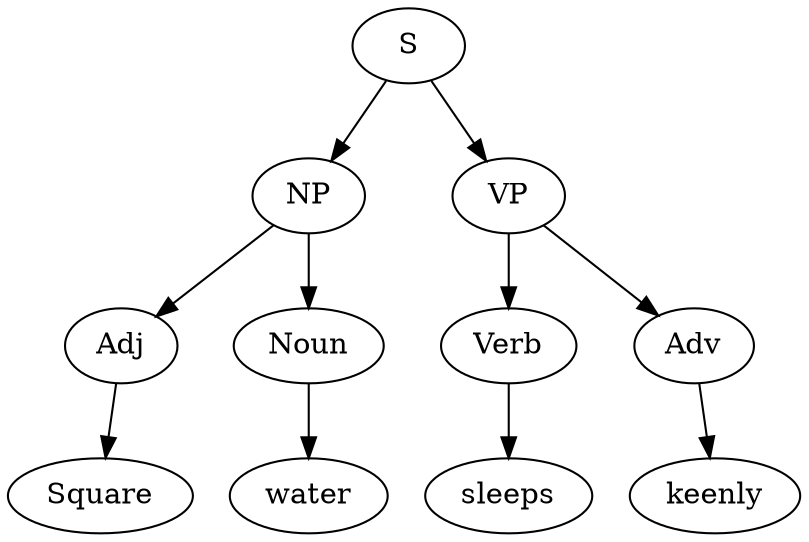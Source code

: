 digraph G {
  "S" -> "NP"
  "S" -> "VP"
  "NP" -> "Adj"
  "NP" -> "Noun"
  "Noun" -> "water"
  "Adj" -> "Square"
  "VP" -> "Verb"
  "VP" -> "Adv"
  "Verb" -> "sleeps"
  "Adv" -> "keenly"
}
